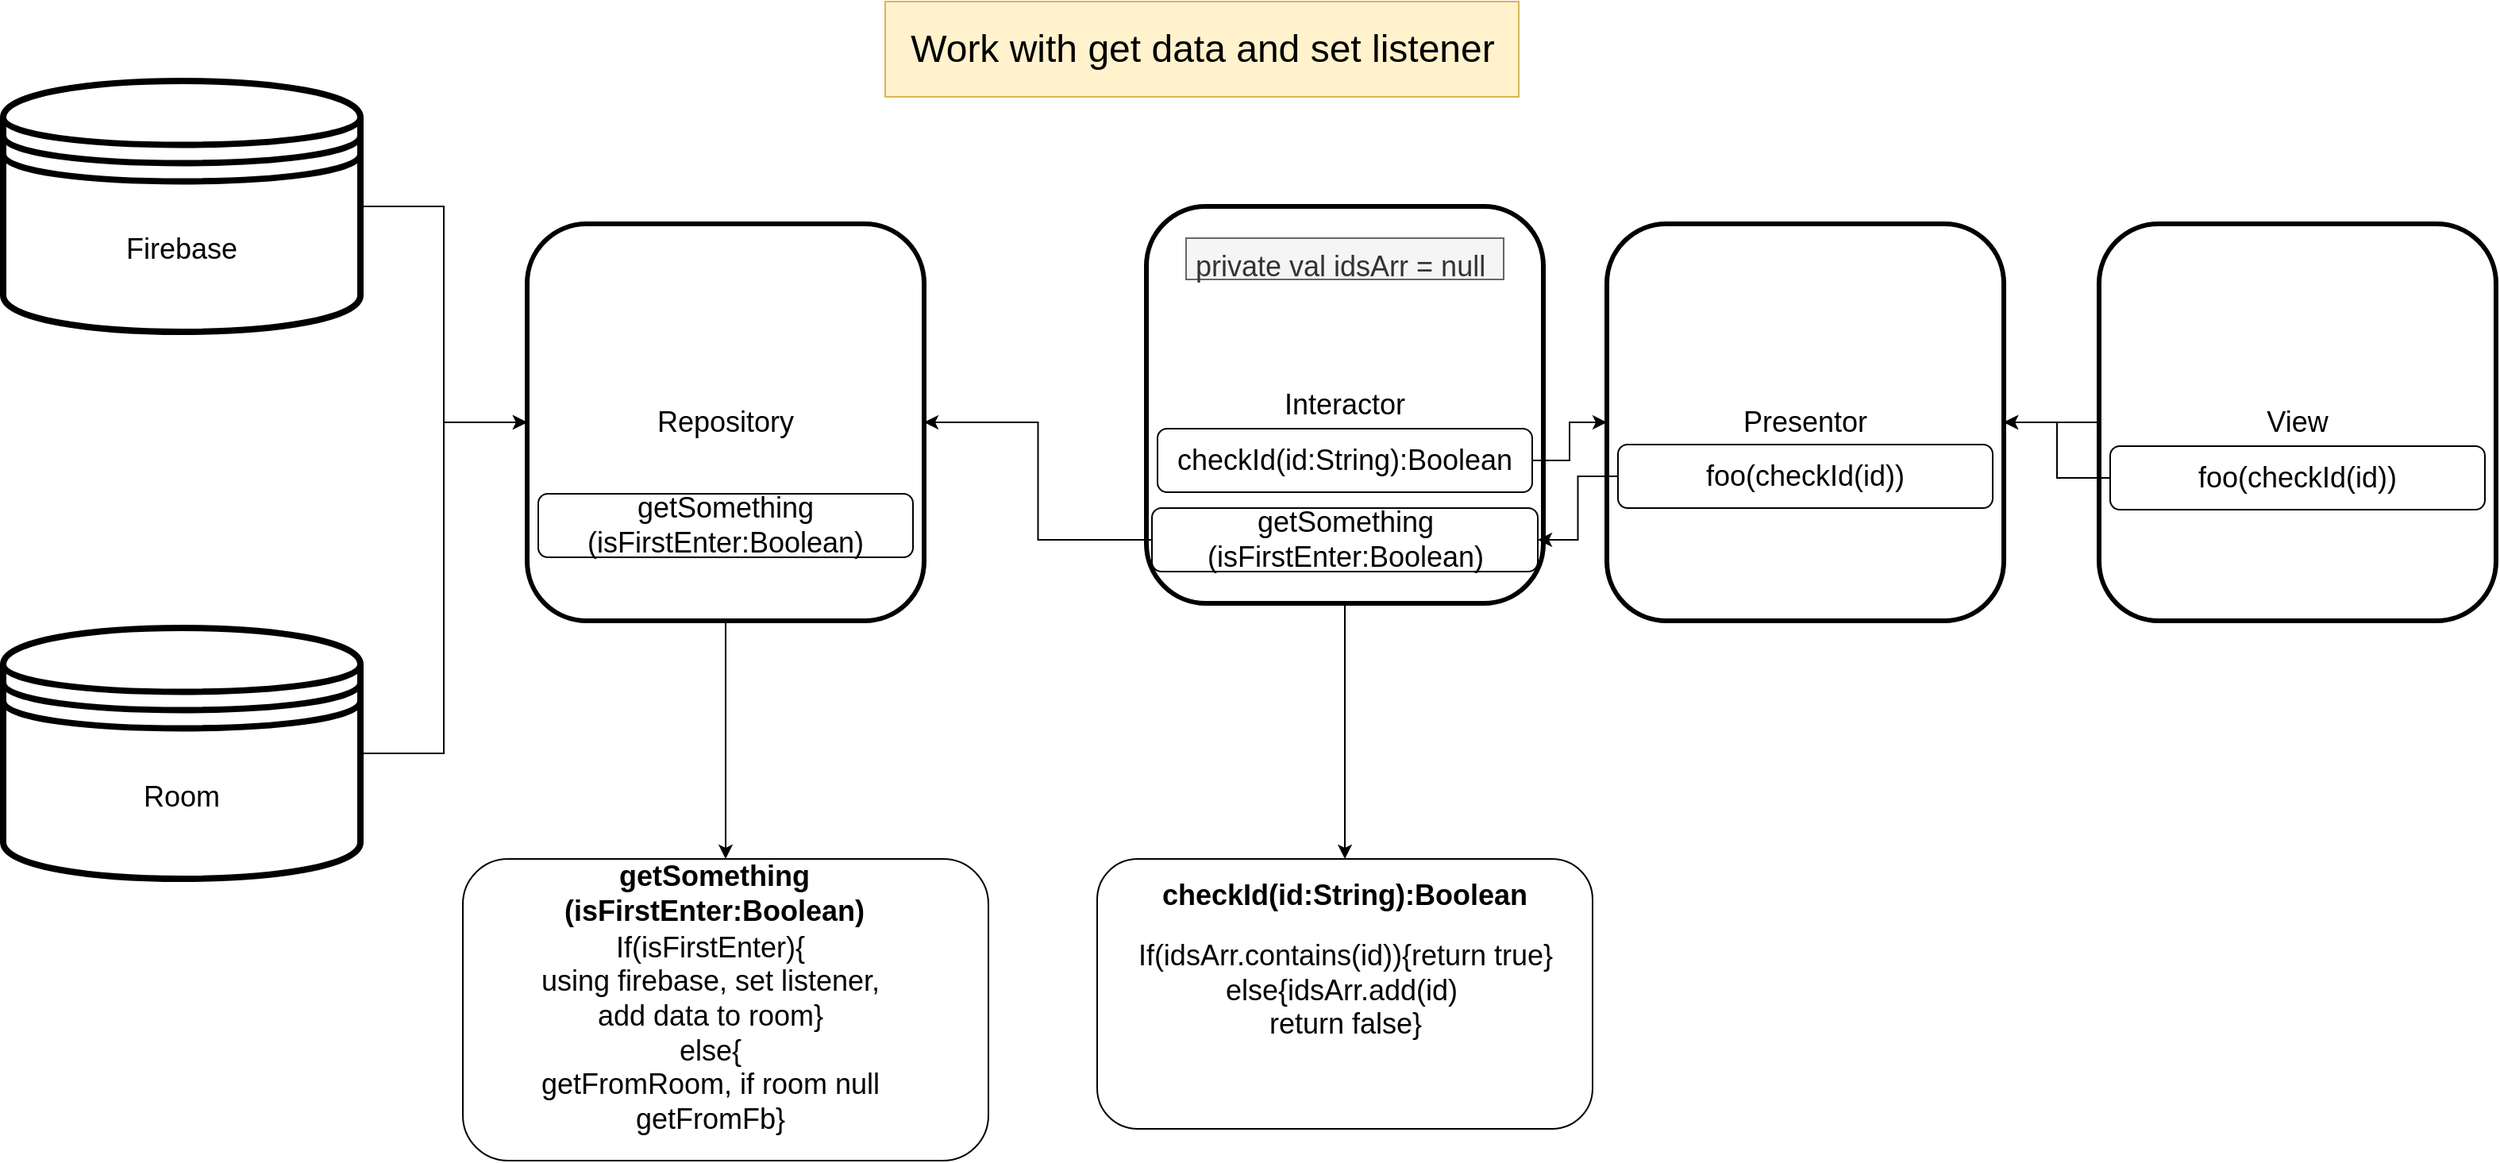 <mxfile version="12.1.9" type="device" pages="1"><diagram id="5voVR23mDEmxN9KzD-d2" name="Page-1"><mxGraphModel dx="2031" dy="1019" grid="1" gridSize="10" guides="1" tooltips="1" connect="1" arrows="1" fold="1" page="1" pageScale="1" pageWidth="827" pageHeight="1169" math="0" shadow="0"><root><mxCell id="0"/><mxCell id="1" parent="0"/><mxCell id="gQSIT6ZkLfOmO_N8D0p--10" style="edgeStyle=orthogonalEdgeStyle;rounded=0;orthogonalLoop=1;jettySize=auto;html=1;entryX=1;entryY=0.5;entryDx=0;entryDy=0;" edge="1" parent="1" source="gQSIT6ZkLfOmO_N8D0p--2" target="gQSIT6ZkLfOmO_N8D0p--3"><mxGeometry relative="1" as="geometry"/></mxCell><mxCell id="gQSIT6ZkLfOmO_N8D0p--2" value="View" style="shape=ext;rounded=1;html=1;whiteSpace=wrap;strokeWidth=3;fontSize=18;" vertex="1" parent="1"><mxGeometry x="1390" y="150" width="250" height="250" as="geometry"/></mxCell><mxCell id="gQSIT6ZkLfOmO_N8D0p--3" value="Presentor" style="shape=ext;rounded=1;html=1;whiteSpace=wrap;strokeWidth=3;fontSize=18;" vertex="1" parent="1"><mxGeometry x="1080" y="150" width="250" height="250" as="geometry"/></mxCell><mxCell id="gQSIT6ZkLfOmO_N8D0p--22" style="edgeStyle=orthogonalEdgeStyle;rounded=0;orthogonalLoop=1;jettySize=auto;html=1;entryX=0.5;entryY=0;entryDx=0;entryDy=0;fontSize=18;" edge="1" parent="1" source="gQSIT6ZkLfOmO_N8D0p--4" target="gQSIT6ZkLfOmO_N8D0p--21"><mxGeometry relative="1" as="geometry"/></mxCell><mxCell id="gQSIT6ZkLfOmO_N8D0p--4" value="Interactor" style="shape=ext;rounded=1;html=1;whiteSpace=wrap;strokeWidth=3;fontSize=18;comic=0;" vertex="1" parent="1"><mxGeometry x="790" y="139" width="250" height="250" as="geometry"/></mxCell><mxCell id="gQSIT6ZkLfOmO_N8D0p--40" style="edgeStyle=orthogonalEdgeStyle;rounded=0;orthogonalLoop=1;jettySize=auto;html=1;entryX=0.5;entryY=0;entryDx=0;entryDy=0;fontSize=18;" edge="1" parent="1" source="gQSIT6ZkLfOmO_N8D0p--5" target="gQSIT6ZkLfOmO_N8D0p--38"><mxGeometry relative="1" as="geometry"/></mxCell><mxCell id="gQSIT6ZkLfOmO_N8D0p--5" value="Repository" style="shape=ext;rounded=1;html=1;whiteSpace=wrap;strokeWidth=3;fontSize=18;" vertex="1" parent="1"><mxGeometry x="400" y="150" width="250" height="250" as="geometry"/></mxCell><mxCell id="gQSIT6ZkLfOmO_N8D0p--8" value="&lt;font style=&quot;font-size: 24px&quot;&gt;Work with get data and set listener&lt;/font&gt;" style="text;html=1;strokeColor=#d6b656;fillColor=#fff2cc;align=center;verticalAlign=middle;whiteSpace=wrap;rounded=0;" vertex="1" parent="1"><mxGeometry x="625.5" y="10" width="399" height="60" as="geometry"/></mxCell><mxCell id="gQSIT6ZkLfOmO_N8D0p--31" style="edgeStyle=orthogonalEdgeStyle;rounded=0;orthogonalLoop=1;jettySize=auto;html=1;fontSize=18;" edge="1" parent="1" source="gQSIT6ZkLfOmO_N8D0p--12" target="gQSIT6ZkLfOmO_N8D0p--3"><mxGeometry relative="1" as="geometry"/></mxCell><mxCell id="gQSIT6ZkLfOmO_N8D0p--12" value="checkId(id:String):Boolean" style="shape=ext;rounded=1;html=1;whiteSpace=wrap;fontSize=18;" vertex="1" parent="1"><mxGeometry x="797" y="279" width="236" height="40" as="geometry"/></mxCell><mxCell id="gQSIT6ZkLfOmO_N8D0p--13" value="private val idsArr = null" style="text;strokeColor=#666666;fillColor=#f5f5f5;align=left;verticalAlign=top;spacingLeft=4;spacingRight=4;overflow=hidden;rotatable=0;points=[[0,0.5],[1,0.5]];portConstraint=eastwest;fontSize=18;fontColor=#333333;perimeterSpacing=0;" vertex="1" parent="1"><mxGeometry x="815" y="159" width="200" height="26" as="geometry"/></mxCell><mxCell id="gQSIT6ZkLfOmO_N8D0p--21" value="" style="shape=ext;rounded=1;html=1;whiteSpace=wrap;fontSize=18;" vertex="1" parent="1"><mxGeometry x="759" y="550" width="312" height="170" as="geometry"/></mxCell><mxCell id="gQSIT6ZkLfOmO_N8D0p--24" value="&lt;div&gt;&lt;span&gt;If(idsArr.contains(id)){&lt;/span&gt;&lt;span&gt;return true&lt;/span&gt;&lt;span&gt;}&lt;/span&gt;&lt;/div&gt;&lt;div&gt;&lt;span&gt;else&lt;/span&gt;&lt;span&gt;{&lt;/span&gt;&lt;span&gt;idsArr.add(id)&amp;nbsp;&lt;/span&gt;&lt;/div&gt;&lt;div&gt;&lt;span&gt;return false}&lt;/span&gt;&lt;/div&gt;" style="text;html=1;strokeColor=none;fillColor=none;align=center;verticalAlign=middle;whiteSpace=wrap;rounded=0;comic=0;fontSize=18;opacity=1;" vertex="1" parent="1"><mxGeometry x="772.5" y="562.5" width="285" height="140" as="geometry"/></mxCell><mxCell id="gQSIT6ZkLfOmO_N8D0p--25" value="&lt;b&gt;checkId(id:String):Boolean&lt;/b&gt;" style="text;html=1;strokeColor=none;fillColor=none;align=center;verticalAlign=middle;whiteSpace=wrap;rounded=0;comic=0;fontSize=18;opacity=1;" vertex="1" parent="1"><mxGeometry x="803" y="561" width="224" height="23" as="geometry"/></mxCell><mxCell id="gQSIT6ZkLfOmO_N8D0p--30" style="edgeStyle=orthogonalEdgeStyle;rounded=0;orthogonalLoop=1;jettySize=auto;html=1;fontSize=18;" edge="1" parent="1" source="gQSIT6ZkLfOmO_N8D0p--27" target="gQSIT6ZkLfOmO_N8D0p--3"><mxGeometry relative="1" as="geometry"/></mxCell><mxCell id="gQSIT6ZkLfOmO_N8D0p--27" value="foo(checkId(id))" style="shape=ext;rounded=1;html=1;whiteSpace=wrap;fontSize=18;" vertex="1" parent="1"><mxGeometry x="1397" y="290" width="236" height="40" as="geometry"/></mxCell><mxCell id="gQSIT6ZkLfOmO_N8D0p--29" style="edgeStyle=orthogonalEdgeStyle;rounded=0;orthogonalLoop=1;jettySize=auto;html=1;fontSize=18;" edge="1" parent="1" source="gQSIT6ZkLfOmO_N8D0p--28" target="gQSIT6ZkLfOmO_N8D0p--5"><mxGeometry relative="1" as="geometry"/></mxCell><mxCell id="gQSIT6ZkLfOmO_N8D0p--28" value="getSomething&lt;br&gt;(isFirstEnter:Boolean)" style="shape=ext;rounded=1;html=1;whiteSpace=wrap;fontSize=18;" vertex="1" parent="1"><mxGeometry x="793.5" y="329" width="243" height="40" as="geometry"/></mxCell><mxCell id="gQSIT6ZkLfOmO_N8D0p--43" style="edgeStyle=orthogonalEdgeStyle;rounded=0;orthogonalLoop=1;jettySize=auto;html=1;entryX=0;entryY=0.5;entryDx=0;entryDy=0;fontSize=18;" edge="1" parent="1" source="gQSIT6ZkLfOmO_N8D0p--35" target="gQSIT6ZkLfOmO_N8D0p--5"><mxGeometry relative="1" as="geometry"/></mxCell><mxCell id="gQSIT6ZkLfOmO_N8D0p--35" value="Room" style="shape=datastore;whiteSpace=wrap;html=1;comic=0;strokeWidth=4;fontSize=18;" vertex="1" parent="1"><mxGeometry x="70" y="404.5" width="225" height="158" as="geometry"/></mxCell><mxCell id="gQSIT6ZkLfOmO_N8D0p--42" style="edgeStyle=orthogonalEdgeStyle;rounded=0;orthogonalLoop=1;jettySize=auto;html=1;exitX=1;exitY=0.5;exitDx=0;exitDy=0;fontSize=18;" edge="1" parent="1" source="gQSIT6ZkLfOmO_N8D0p--36" target="gQSIT6ZkLfOmO_N8D0p--5"><mxGeometry relative="1" as="geometry"/></mxCell><mxCell id="gQSIT6ZkLfOmO_N8D0p--36" value="Firebase" style="shape=datastore;whiteSpace=wrap;html=1;comic=0;strokeWidth=4;fontSize=18;" vertex="1" parent="1"><mxGeometry x="70" y="60" width="225" height="158" as="geometry"/></mxCell><mxCell id="gQSIT6ZkLfOmO_N8D0p--37" value="getSomething&lt;br&gt;(isFirstEnter:Boolean)" style="shape=ext;rounded=1;html=1;whiteSpace=wrap;fontSize=18;" vertex="1" parent="1"><mxGeometry x="407" y="320" width="236" height="40" as="geometry"/></mxCell><mxCell id="gQSIT6ZkLfOmO_N8D0p--38" value="" style="shape=ext;rounded=1;html=1;whiteSpace=wrap;fontSize=18;" vertex="1" parent="1"><mxGeometry x="359.5" y="550" width="331" height="190" as="geometry"/></mxCell><mxCell id="gQSIT6ZkLfOmO_N8D0p--41" value="&lt;b&gt;getSomething&lt;br&gt;(isFirstEnter:Boolean)&lt;/b&gt;" style="text;html=1;strokeColor=none;fillColor=none;align=center;verticalAlign=middle;whiteSpace=wrap;rounded=0;comic=0;fontSize=18;opacity=1;" vertex="1" parent="1"><mxGeometry x="373.5" y="550" width="288" height="44" as="geometry"/></mxCell><mxCell id="gQSIT6ZkLfOmO_N8D0p--44" value="&lt;span&gt;If(isFirstEnter){&lt;br&gt;using firebase, set listener,&lt;br&gt;add data to room}&lt;br&gt;else{&lt;br&gt;getFromRoom, if room null getFromFb}&lt;br&gt;&lt;/span&gt;" style="text;html=1;strokeColor=none;fillColor=none;align=center;verticalAlign=middle;whiteSpace=wrap;rounded=0;comic=0;fontSize=18;opacity=1;" vertex="1" parent="1"><mxGeometry x="373" y="584" width="285" height="151" as="geometry"/></mxCell><mxCell id="gQSIT6ZkLfOmO_N8D0p--46" style="edgeStyle=orthogonalEdgeStyle;rounded=0;orthogonalLoop=1;jettySize=auto;html=1;entryX=1;entryY=0.5;entryDx=0;entryDy=0;fontSize=18;" edge="1" parent="1" source="gQSIT6ZkLfOmO_N8D0p--45" target="gQSIT6ZkLfOmO_N8D0p--28"><mxGeometry relative="1" as="geometry"/></mxCell><mxCell id="gQSIT6ZkLfOmO_N8D0p--45" value="foo(checkId(id))" style="shape=ext;rounded=1;html=1;whiteSpace=wrap;fontSize=18;" vertex="1" parent="1"><mxGeometry x="1087" y="289" width="236" height="40" as="geometry"/></mxCell></root></mxGraphModel></diagram></mxfile>
